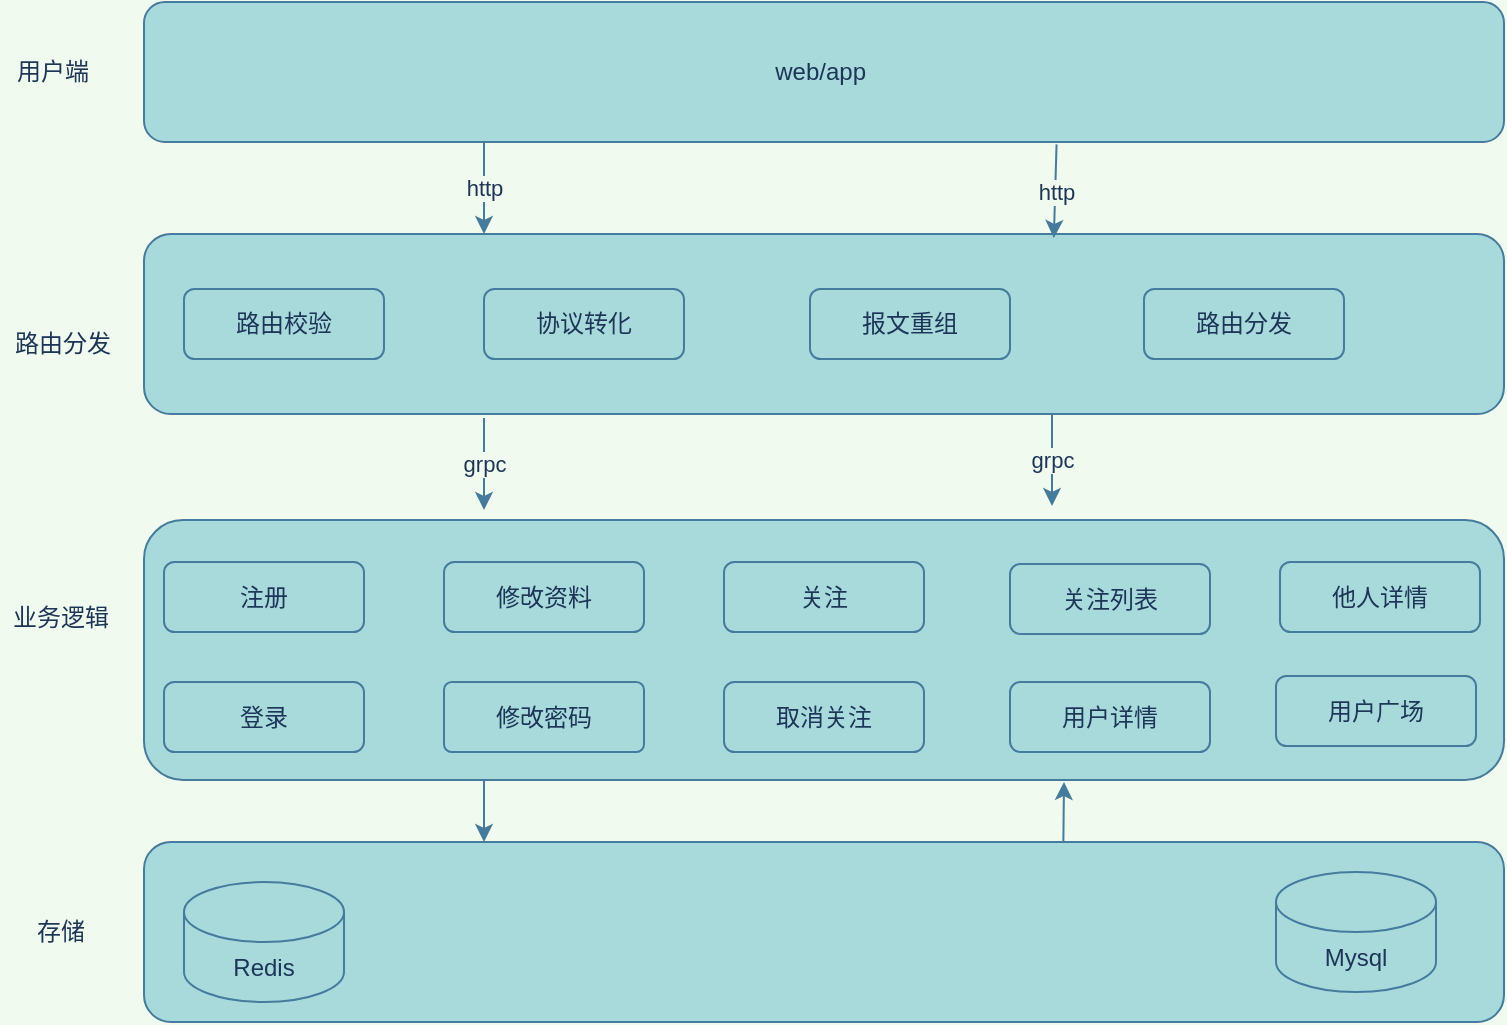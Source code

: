 <mxfile version="15.6.3" type="github"><diagram id="SF8978fM-y-PCpECdxxK" name="第 1 页"><mxGraphModel dx="2032" dy="615" grid="1" gridSize="10" guides="1" tooltips="1" connect="1" arrows="1" fold="1" page="1" pageScale="1" pageWidth="827" pageHeight="1169" background="#F1FAEE" math="0" shadow="0"><root><mxCell id="0"/><mxCell id="1" parent="0"/><mxCell id="mfL3btPjJUjBUbntyhuu-1" value="web/app&amp;nbsp;" style="rounded=1;whiteSpace=wrap;html=1;fillColor=#A8DADC;strokeColor=#457B9D;fontColor=#1D3557;" vertex="1" parent="1"><mxGeometry x="-40" y="30" width="680" height="70" as="geometry"/></mxCell><mxCell id="mfL3btPjJUjBUbntyhuu-2" value="" style="rounded=1;whiteSpace=wrap;html=1;fillColor=#A8DADC;strokeColor=#457B9D;fontColor=#1D3557;" vertex="1" parent="1"><mxGeometry x="-40" y="146" width="680" height="90" as="geometry"/></mxCell><mxCell id="mfL3btPjJUjBUbntyhuu-3" value="http" style="endArrow=classic;html=1;rounded=0;exitX=0.25;exitY=1;exitDx=0;exitDy=0;entryX=0.25;entryY=0;entryDx=0;entryDy=0;labelBackgroundColor=#F1FAEE;strokeColor=#457B9D;fontColor=#1D3557;" edge="1" parent="1" source="mfL3btPjJUjBUbntyhuu-1" target="mfL3btPjJUjBUbntyhuu-2"><mxGeometry width="50" height="50" relative="1" as="geometry"><mxPoint x="280" y="270" as="sourcePoint"/><mxPoint x="330" y="220" as="targetPoint"/></mxGeometry></mxCell><mxCell id="mfL3btPjJUjBUbntyhuu-4" value="http" style="endArrow=classic;html=1;rounded=0;exitX=0.671;exitY=1.017;exitDx=0;exitDy=0;exitPerimeter=0;entryX=0.669;entryY=0.022;entryDx=0;entryDy=0;entryPerimeter=0;labelBackgroundColor=#F1FAEE;strokeColor=#457B9D;fontColor=#1D3557;" edge="1" parent="1" source="mfL3btPjJUjBUbntyhuu-1" target="mfL3btPjJUjBUbntyhuu-2"><mxGeometry width="50" height="50" relative="1" as="geometry"><mxPoint x="280" y="270" as="sourcePoint"/><mxPoint x="330" y="220" as="targetPoint"/></mxGeometry></mxCell><mxCell id="mfL3btPjJUjBUbntyhuu-5" value="用户端" style="text;html=1;resizable=0;autosize=1;align=center;verticalAlign=middle;points=[];fillColor=none;strokeColor=none;rounded=0;fontColor=#1D3557;" vertex="1" parent="1"><mxGeometry x="-111" y="55" width="50" height="20" as="geometry"/></mxCell><mxCell id="mfL3btPjJUjBUbntyhuu-6" value="路由分发" style="text;html=1;resizable=0;autosize=1;align=center;verticalAlign=middle;points=[];fillColor=none;strokeColor=none;rounded=0;fontColor=#1D3557;" vertex="1" parent="1"><mxGeometry x="-111" y="191" width="60" height="20" as="geometry"/></mxCell><mxCell id="mfL3btPjJUjBUbntyhuu-7" value="" style="rounded=1;whiteSpace=wrap;html=1;fillColor=#A8DADC;strokeColor=#457B9D;fontColor=#1D3557;" vertex="1" parent="1"><mxGeometry x="-40" y="289" width="680" height="130" as="geometry"/></mxCell><mxCell id="mfL3btPjJUjBUbntyhuu-9" value="业务逻辑" style="text;html=1;resizable=0;autosize=1;align=center;verticalAlign=middle;points=[];fillColor=none;strokeColor=none;rounded=0;fontColor=#1D3557;" vertex="1" parent="1"><mxGeometry x="-112" y="328" width="60" height="20" as="geometry"/></mxCell><mxCell id="mfL3btPjJUjBUbntyhuu-10" value="注册" style="rounded=1;whiteSpace=wrap;html=1;fillColor=#A8DADC;strokeColor=#457B9D;fontColor=#1D3557;" vertex="1" parent="1"><mxGeometry x="-30" y="310" width="100" height="35" as="geometry"/></mxCell><mxCell id="mfL3btPjJUjBUbntyhuu-11" value="登录" style="rounded=1;whiteSpace=wrap;html=1;fillColor=#A8DADC;strokeColor=#457B9D;fontColor=#1D3557;" vertex="1" parent="1"><mxGeometry x="-30" y="370" width="100" height="35" as="geometry"/></mxCell><mxCell id="mfL3btPjJUjBUbntyhuu-13" value="修改资料" style="rounded=1;whiteSpace=wrap;html=1;fillColor=#A8DADC;strokeColor=#457B9D;fontColor=#1D3557;" vertex="1" parent="1"><mxGeometry x="110" y="310" width="100" height="35" as="geometry"/></mxCell><mxCell id="mfL3btPjJUjBUbntyhuu-14" value="修改密码" style="rounded=1;whiteSpace=wrap;html=1;fillColor=#A8DADC;arcSize=11;strokeColor=#457B9D;fontColor=#1D3557;" vertex="1" parent="1"><mxGeometry x="110" y="370" width="100" height="35" as="geometry"/></mxCell><mxCell id="mfL3btPjJUjBUbntyhuu-15" value="关注" style="rounded=1;whiteSpace=wrap;html=1;fillColor=#A8DADC;strokeColor=#457B9D;fontColor=#1D3557;" vertex="1" parent="1"><mxGeometry x="250" y="310" width="100" height="35" as="geometry"/></mxCell><mxCell id="mfL3btPjJUjBUbntyhuu-16" value="取消关注" style="rounded=1;whiteSpace=wrap;html=1;fillColor=#A8DADC;strokeColor=#457B9D;fontColor=#1D3557;" vertex="1" parent="1"><mxGeometry x="250" y="370" width="100" height="35" as="geometry"/></mxCell><mxCell id="mfL3btPjJUjBUbntyhuu-17" value="关注列表" style="rounded=1;whiteSpace=wrap;html=1;fillColor=#A8DADC;strokeColor=#457B9D;fontColor=#1D3557;" vertex="1" parent="1"><mxGeometry x="393" y="311" width="100" height="35" as="geometry"/></mxCell><mxCell id="mfL3btPjJUjBUbntyhuu-18" value="用户详情" style="rounded=1;whiteSpace=wrap;html=1;fillColor=#A8DADC;strokeColor=#457B9D;fontColor=#1D3557;" vertex="1" parent="1"><mxGeometry x="393" y="370" width="100" height="35" as="geometry"/></mxCell><mxCell id="mfL3btPjJUjBUbntyhuu-21" value="他人详情" style="rounded=1;whiteSpace=wrap;html=1;fillColor=#A8DADC;strokeColor=#457B9D;fontColor=#1D3557;" vertex="1" parent="1"><mxGeometry x="528" y="310" width="100" height="35" as="geometry"/></mxCell><mxCell id="mfL3btPjJUjBUbntyhuu-22" value="用户广场" style="rounded=1;whiteSpace=wrap;html=1;fillColor=#A8DADC;strokeColor=#457B9D;fontColor=#1D3557;" vertex="1" parent="1"><mxGeometry x="526" y="367" width="100" height="35" as="geometry"/></mxCell><mxCell id="mfL3btPjJUjBUbntyhuu-23" value="路由校验" style="rounded=1;whiteSpace=wrap;html=1;fillColor=#A8DADC;strokeColor=#457B9D;fontColor=#1D3557;" vertex="1" parent="1"><mxGeometry x="-20" y="173.5" width="100" height="35" as="geometry"/></mxCell><mxCell id="mfL3btPjJUjBUbntyhuu-24" value="协议转化" style="rounded=1;whiteSpace=wrap;html=1;fillColor=#A8DADC;strokeColor=#457B9D;fontColor=#1D3557;" vertex="1" parent="1"><mxGeometry x="130" y="173.5" width="100" height="35" as="geometry"/></mxCell><mxCell id="mfL3btPjJUjBUbntyhuu-25" value="报文重组" style="rounded=1;whiteSpace=wrap;html=1;fillColor=#A8DADC;strokeColor=#457B9D;fontColor=#1D3557;" vertex="1" parent="1"><mxGeometry x="293" y="173.5" width="100" height="35" as="geometry"/></mxCell><mxCell id="mfL3btPjJUjBUbntyhuu-26" value="路由分发" style="rounded=1;whiteSpace=wrap;html=1;fillColor=#A8DADC;strokeColor=#457B9D;fontColor=#1D3557;" vertex="1" parent="1"><mxGeometry x="460" y="173.5" width="100" height="35" as="geometry"/></mxCell><mxCell id="mfL3btPjJUjBUbntyhuu-27" value="grpc" style="endArrow=classic;html=1;rounded=0;exitX=0.25;exitY=1;exitDx=0;exitDy=0;entryX=0.25;entryY=0;entryDx=0;entryDy=0;labelBackgroundColor=#F1FAEE;strokeColor=#457B9D;fontColor=#1D3557;" edge="1" parent="1"><mxGeometry width="50" height="50" relative="1" as="geometry"><mxPoint x="130.0" y="238" as="sourcePoint"/><mxPoint x="130.0" y="284" as="targetPoint"/></mxGeometry></mxCell><mxCell id="mfL3btPjJUjBUbntyhuu-28" value="grpc" style="endArrow=classic;html=1;rounded=0;exitX=0.25;exitY=1;exitDx=0;exitDy=0;entryX=0.25;entryY=0;entryDx=0;entryDy=0;labelBackgroundColor=#F1FAEE;strokeColor=#457B9D;fontColor=#1D3557;" edge="1" parent="1"><mxGeometry width="50" height="50" relative="1" as="geometry"><mxPoint x="414.0" y="236" as="sourcePoint"/><mxPoint x="414.0" y="282" as="targetPoint"/><Array as="points"><mxPoint x="414" y="256"/></Array></mxGeometry></mxCell><mxCell id="mfL3btPjJUjBUbntyhuu-30" value="" style="rounded=1;whiteSpace=wrap;html=1;fillColor=#A8DADC;strokeColor=#457B9D;fontColor=#1D3557;" vertex="1" parent="1"><mxGeometry x="-40" y="450" width="680" height="90" as="geometry"/></mxCell><mxCell id="mfL3btPjJUjBUbntyhuu-31" value="Redis" style="shape=cylinder3;whiteSpace=wrap;html=1;boundedLbl=1;backgroundOutline=1;size=15;rounded=0;sketch=0;fontColor=#1D3557;strokeColor=#457B9D;fillColor=#A8DADC;" vertex="1" parent="1"><mxGeometry x="-20" y="470" width="80" height="60" as="geometry"/></mxCell><mxCell id="mfL3btPjJUjBUbntyhuu-32" value="Mysql" style="shape=cylinder3;whiteSpace=wrap;html=1;boundedLbl=1;backgroundOutline=1;size=15;rounded=0;sketch=0;fontColor=#1D3557;strokeColor=#457B9D;fillColor=#A8DADC;" vertex="1" parent="1"><mxGeometry x="526" y="465" width="80" height="60" as="geometry"/></mxCell><mxCell id="mfL3btPjJUjBUbntyhuu-33" value="" style="endArrow=classic;html=1;rounded=1;sketch=0;fontColor=#1D3557;strokeColor=#457B9D;fillColor=#A8DADC;curved=0;exitX=0.25;exitY=1;exitDx=0;exitDy=0;entryX=0.25;entryY=0;entryDx=0;entryDy=0;" edge="1" parent="1" source="mfL3btPjJUjBUbntyhuu-7" target="mfL3btPjJUjBUbntyhuu-30"><mxGeometry width="50" height="50" relative="1" as="geometry"><mxPoint x="290" y="500" as="sourcePoint"/><mxPoint x="340" y="450" as="targetPoint"/></mxGeometry></mxCell><mxCell id="mfL3btPjJUjBUbntyhuu-34" value="" style="endArrow=classic;html=1;rounded=1;sketch=0;fontColor=#1D3557;strokeColor=#457B9D;fillColor=#A8DADC;curved=0;exitX=0.676;exitY=0;exitDx=0;exitDy=0;exitPerimeter=0;" edge="1" parent="1" source="mfL3btPjJUjBUbntyhuu-30"><mxGeometry width="50" height="50" relative="1" as="geometry"><mxPoint x="290" y="500" as="sourcePoint"/><mxPoint x="420" y="420" as="targetPoint"/></mxGeometry></mxCell><mxCell id="mfL3btPjJUjBUbntyhuu-35" value="存储" style="text;html=1;resizable=0;autosize=1;align=center;verticalAlign=middle;points=[];fillColor=none;strokeColor=none;rounded=0;fontColor=#1D3557;" vertex="1" parent="1"><mxGeometry x="-102" y="485" width="40" height="20" as="geometry"/></mxCell></root></mxGraphModel></diagram></mxfile>